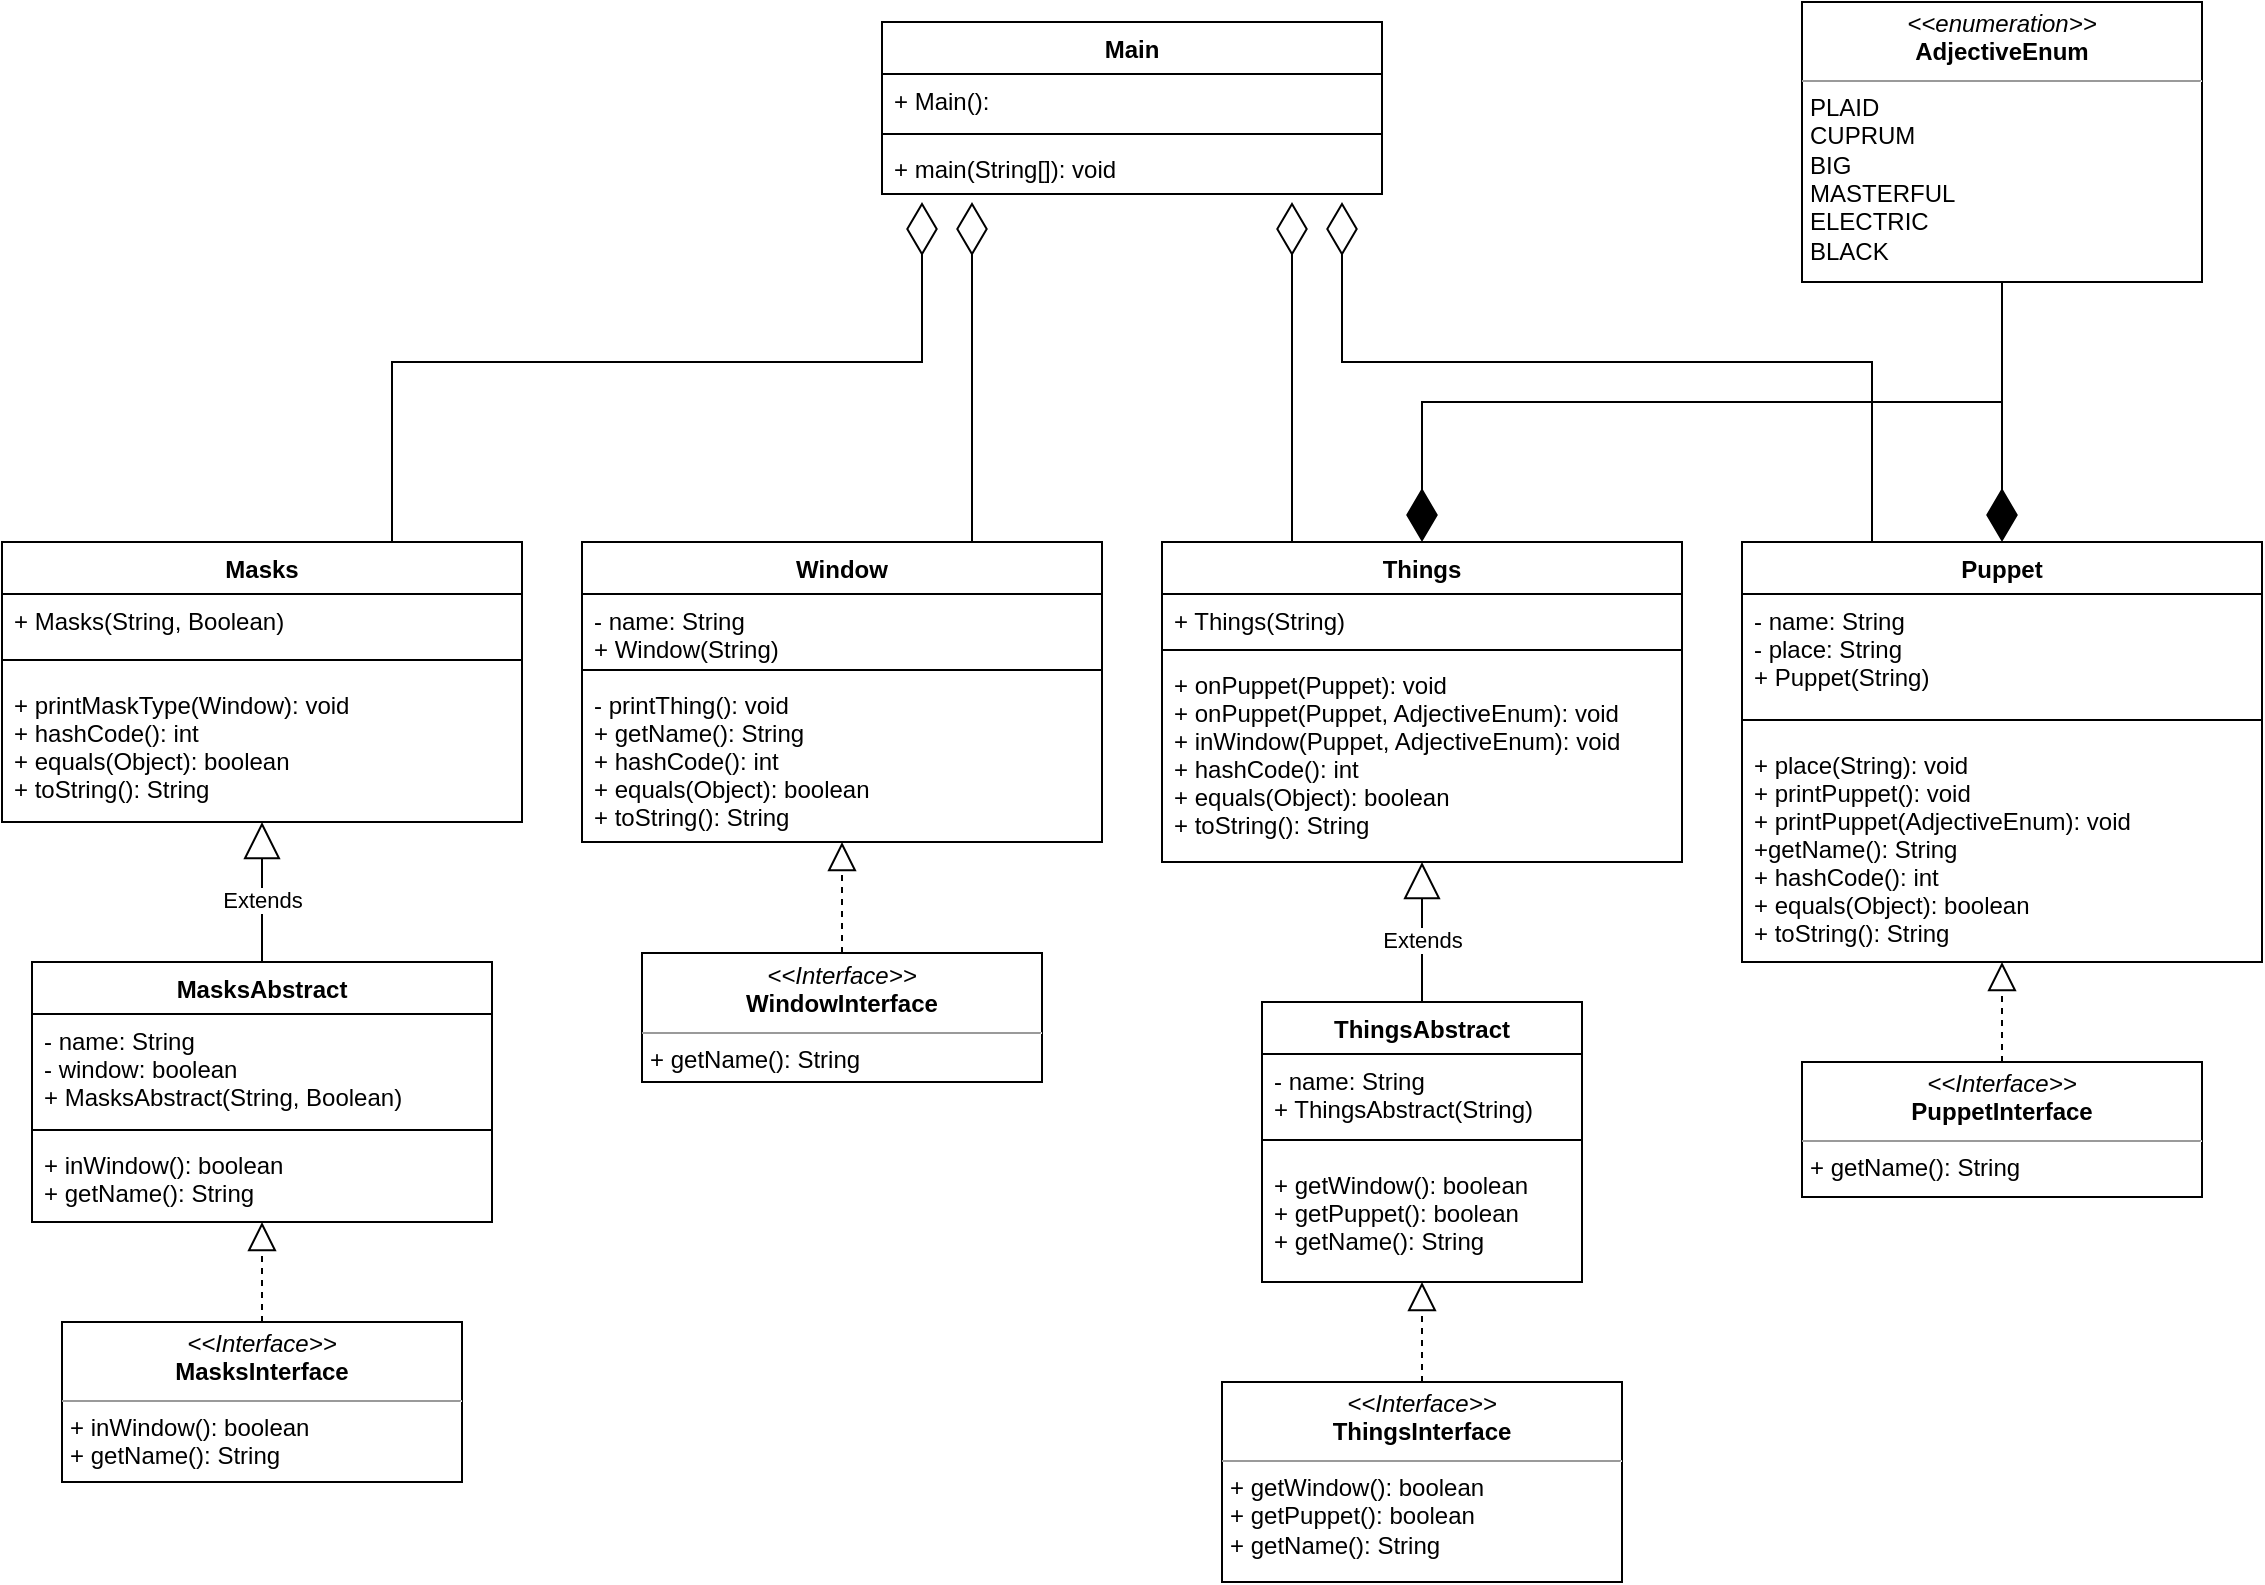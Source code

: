 <mxfile version="20.8.2" type="device"><diagram id="C5RBs43oDa-KdzZeNtuy" name="Page-1"><mxGraphModel dx="2087" dy="899" grid="1" gridSize="10" guides="1" tooltips="1" connect="1" arrows="1" fold="1" page="0" pageScale="1" pageWidth="827" pageHeight="1169" math="0" shadow="0"><root><mxCell id="WIyWlLk6GJQsqaUBKTNV-0"/><mxCell id="WIyWlLk6GJQsqaUBKTNV-1" parent="WIyWlLk6GJQsqaUBKTNV-0"/><mxCell id="7eDWHKWX1o3L4pZHcgo7-1" value="Things&#10;" style="swimlane;fontStyle=1;align=center;verticalAlign=top;childLayout=stackLayout;horizontal=1;startSize=26;horizontalStack=0;resizeParent=1;resizeParentMax=0;resizeLast=0;collapsible=1;marginBottom=0;" vertex="1" parent="WIyWlLk6GJQsqaUBKTNV-1"><mxGeometry x="470" y="530" width="260" height="160" as="geometry"><mxRectangle x="470" y="530" width="100" height="30" as="alternateBounds"/></mxGeometry></mxCell><mxCell id="7eDWHKWX1o3L4pZHcgo7-2" value="+ Things(String)" style="text;strokeColor=none;fillColor=none;align=left;verticalAlign=top;spacingLeft=4;spacingRight=4;overflow=hidden;rotatable=0;points=[[0,0.5],[1,0.5]];portConstraint=eastwest;" vertex="1" parent="7eDWHKWX1o3L4pZHcgo7-1"><mxGeometry y="26" width="260" height="24" as="geometry"/></mxCell><mxCell id="7eDWHKWX1o3L4pZHcgo7-3" value="" style="line;strokeWidth=1;fillColor=none;align=left;verticalAlign=middle;spacingTop=-1;spacingLeft=3;spacingRight=3;rotatable=0;labelPosition=right;points=[];portConstraint=eastwest;strokeColor=inherit;" vertex="1" parent="7eDWHKWX1o3L4pZHcgo7-1"><mxGeometry y="50" width="260" height="8" as="geometry"/></mxCell><mxCell id="7eDWHKWX1o3L4pZHcgo7-4" value="+ onPuppet(Puppet): void&#10;+ onPuppet(Puppet, AdjectiveEnum): void&#10;+ inWindow(Puppet, AdjectiveEnum): void&#10;+ hashCode(): int&#10;+ equals(Object): boolean&#10;+ toString(): String" style="text;strokeColor=none;fillColor=none;align=left;verticalAlign=top;spacingLeft=4;spacingRight=4;overflow=hidden;rotatable=0;points=[[0,0.5],[1,0.5]];portConstraint=eastwest;" vertex="1" parent="7eDWHKWX1o3L4pZHcgo7-1"><mxGeometry y="58" width="260" height="102" as="geometry"/></mxCell><mxCell id="7eDWHKWX1o3L4pZHcgo7-9" value="ThingsAbstract" style="swimlane;fontStyle=1;align=center;verticalAlign=top;childLayout=stackLayout;horizontal=1;startSize=26;horizontalStack=0;resizeParent=1;resizeParentMax=0;resizeLast=0;collapsible=1;marginBottom=0;" vertex="1" parent="WIyWlLk6GJQsqaUBKTNV-1"><mxGeometry x="520" y="760" width="160" height="140" as="geometry"/></mxCell><mxCell id="7eDWHKWX1o3L4pZHcgo7-10" value="- name: String&#10;+ ThingsAbstract(String)" style="text;strokeColor=none;fillColor=none;align=left;verticalAlign=top;spacingLeft=4;spacingRight=4;overflow=hidden;rotatable=0;points=[[0,0.5],[1,0.5]];portConstraint=eastwest;" vertex="1" parent="7eDWHKWX1o3L4pZHcgo7-9"><mxGeometry y="26" width="160" height="34" as="geometry"/></mxCell><mxCell id="7eDWHKWX1o3L4pZHcgo7-11" value="" style="line;strokeWidth=1;fillColor=none;align=left;verticalAlign=middle;spacingTop=-1;spacingLeft=3;spacingRight=3;rotatable=0;labelPosition=right;points=[];portConstraint=eastwest;strokeColor=inherit;" vertex="1" parent="7eDWHKWX1o3L4pZHcgo7-9"><mxGeometry y="60" width="160" height="18" as="geometry"/></mxCell><mxCell id="7eDWHKWX1o3L4pZHcgo7-12" value="+ getWindow(): boolean&#10;+ getPuppet(): boolean&#10;+ getName(): String" style="text;strokeColor=none;fillColor=none;align=left;verticalAlign=top;spacingLeft=4;spacingRight=4;overflow=hidden;rotatable=0;points=[[0,0.5],[1,0.5]];portConstraint=eastwest;" vertex="1" parent="7eDWHKWX1o3L4pZHcgo7-9"><mxGeometry y="78" width="160" height="62" as="geometry"/></mxCell><mxCell id="7eDWHKWX1o3L4pZHcgo7-13" value="&lt;p style=&quot;margin:0px;margin-top:4px;text-align:center;&quot;&gt;&lt;i&gt;&amp;lt;&amp;lt;Interface&amp;gt;&amp;gt;&lt;/i&gt;&lt;br&gt;&lt;b&gt;Things&lt;/b&gt;&lt;b style=&quot;background-color: initial;&quot;&gt;Interface&lt;/b&gt;&lt;/p&gt;&lt;hr size=&quot;1&quot;&gt;&lt;p style=&quot;margin:0px;margin-left:4px;&quot;&gt;&lt;/p&gt;&lt;p style=&quot;margin:0px;margin-left:4px;&quot;&gt;+ getWindow(): boolean&lt;/p&gt;&lt;p style=&quot;margin:0px;margin-left:4px;&quot;&gt;+ getPuppet(): boolean&lt;br&gt;&lt;/p&gt;&lt;p style=&quot;margin:0px;margin-left:4px;&quot;&gt;+ getName(): String&lt;/p&gt;" style="verticalAlign=top;align=left;overflow=fill;fontSize=12;fontFamily=Helvetica;html=1;" vertex="1" parent="WIyWlLk6GJQsqaUBKTNV-1"><mxGeometry x="500" y="950" width="200" height="100" as="geometry"/></mxCell><mxCell id="7eDWHKWX1o3L4pZHcgo7-15" value="" style="endArrow=block;dashed=1;endFill=0;endSize=12;html=1;rounded=0;" edge="1" parent="WIyWlLk6GJQsqaUBKTNV-1" source="7eDWHKWX1o3L4pZHcgo7-13" target="7eDWHKWX1o3L4pZHcgo7-12"><mxGeometry width="160" relative="1" as="geometry"><mxPoint x="830" y="920" as="sourcePoint"/><mxPoint x="490" y="815" as="targetPoint"/></mxGeometry></mxCell><mxCell id="7eDWHKWX1o3L4pZHcgo7-18" value="Window" style="swimlane;fontStyle=1;align=center;verticalAlign=top;childLayout=stackLayout;horizontal=1;startSize=26;horizontalStack=0;resizeParent=1;resizeParentMax=0;resizeLast=0;collapsible=1;marginBottom=0;" vertex="1" parent="WIyWlLk6GJQsqaUBKTNV-1"><mxGeometry x="180" y="530" width="260" height="150" as="geometry"><mxRectangle x="260" y="220" width="100" height="30" as="alternateBounds"/></mxGeometry></mxCell><mxCell id="7eDWHKWX1o3L4pZHcgo7-19" value="- name: String&#10;+ Window(String)" style="text;strokeColor=none;fillColor=none;align=left;verticalAlign=top;spacingLeft=4;spacingRight=4;overflow=hidden;rotatable=0;points=[[0,0.5],[1,0.5]];portConstraint=eastwest;" vertex="1" parent="7eDWHKWX1o3L4pZHcgo7-18"><mxGeometry y="26" width="260" height="34" as="geometry"/></mxCell><mxCell id="7eDWHKWX1o3L4pZHcgo7-20" value="" style="line;strokeWidth=1;fillColor=none;align=left;verticalAlign=middle;spacingTop=-1;spacingLeft=3;spacingRight=3;rotatable=0;labelPosition=right;points=[];portConstraint=eastwest;strokeColor=inherit;" vertex="1" parent="7eDWHKWX1o3L4pZHcgo7-18"><mxGeometry y="60" width="260" height="8" as="geometry"/></mxCell><mxCell id="7eDWHKWX1o3L4pZHcgo7-21" value="- printThing(): void&#10;+ getName(): String&#10;+ hashCode(): int&#10;+ equals(Object): boolean&#10;+ toString(): String&#10;" style="text;strokeColor=none;fillColor=none;align=left;verticalAlign=top;spacingLeft=4;spacingRight=4;overflow=hidden;rotatable=0;points=[[0,0.5],[1,0.5]];portConstraint=eastwest;" vertex="1" parent="7eDWHKWX1o3L4pZHcgo7-18"><mxGeometry y="68" width="260" height="82" as="geometry"/></mxCell><mxCell id="7eDWHKWX1o3L4pZHcgo7-22" value="&lt;p style=&quot;margin:0px;margin-top:4px;text-align:center;&quot;&gt;&lt;i&gt;&amp;lt;&amp;lt;Interface&amp;gt;&amp;gt;&lt;/i&gt;&lt;br&gt;&lt;b&gt;WindowInterface&lt;/b&gt;&lt;/p&gt;&lt;hr size=&quot;1&quot;&gt;&lt;p style=&quot;margin:0px;margin-left:4px;&quot;&gt;&lt;/p&gt;&lt;p style=&quot;margin:0px;margin-left:4px;&quot;&gt;+ getName(): String&lt;/p&gt;" style="verticalAlign=top;align=left;overflow=fill;fontSize=12;fontFamily=Helvetica;html=1;" vertex="1" parent="WIyWlLk6GJQsqaUBKTNV-1"><mxGeometry x="210" y="735.5" width="200" height="64.5" as="geometry"/></mxCell><mxCell id="7eDWHKWX1o3L4pZHcgo7-24" value="Puppet" style="swimlane;fontStyle=1;align=center;verticalAlign=top;childLayout=stackLayout;horizontal=1;startSize=26;horizontalStack=0;resizeParent=1;resizeParentMax=0;resizeLast=0;collapsible=1;marginBottom=0;" vertex="1" parent="WIyWlLk6GJQsqaUBKTNV-1"><mxGeometry x="760" y="530" width="260" height="210" as="geometry"><mxRectangle x="260" y="220" width="100" height="30" as="alternateBounds"/></mxGeometry></mxCell><mxCell id="7eDWHKWX1o3L4pZHcgo7-25" value="- name: String&#10;- place: String&#10;+ Puppet(String)" style="text;strokeColor=none;fillColor=none;align=left;verticalAlign=top;spacingLeft=4;spacingRight=4;overflow=hidden;rotatable=0;points=[[0,0.5],[1,0.5]];portConstraint=eastwest;" vertex="1" parent="7eDWHKWX1o3L4pZHcgo7-24"><mxGeometry y="26" width="260" height="54" as="geometry"/></mxCell><mxCell id="7eDWHKWX1o3L4pZHcgo7-26" value="" style="line;strokeWidth=1;fillColor=none;align=left;verticalAlign=middle;spacingTop=-1;spacingLeft=3;spacingRight=3;rotatable=0;labelPosition=right;points=[];portConstraint=eastwest;strokeColor=inherit;" vertex="1" parent="7eDWHKWX1o3L4pZHcgo7-24"><mxGeometry y="80" width="260" height="18" as="geometry"/></mxCell><mxCell id="7eDWHKWX1o3L4pZHcgo7-27" value="+ place(String): void&#10;+ printPuppet(): void&#10;+ printPuppet(AdjectiveEnum): void&#10;+getName(): String&#10;+ hashCode(): int&#10;+ equals(Object): boolean&#10;+ toString(): String" style="text;strokeColor=none;fillColor=none;align=left;verticalAlign=top;spacingLeft=4;spacingRight=4;overflow=hidden;rotatable=0;points=[[0,0.5],[1,0.5]];portConstraint=eastwest;" vertex="1" parent="7eDWHKWX1o3L4pZHcgo7-24"><mxGeometry y="98" width="260" height="112" as="geometry"/></mxCell><mxCell id="7eDWHKWX1o3L4pZHcgo7-28" value="Masks" style="swimlane;fontStyle=1;align=center;verticalAlign=top;childLayout=stackLayout;horizontal=1;startSize=26;horizontalStack=0;resizeParent=1;resizeParentMax=0;resizeLast=0;collapsible=1;marginBottom=0;" vertex="1" parent="WIyWlLk6GJQsqaUBKTNV-1"><mxGeometry x="-110" y="530" width="260" height="140" as="geometry"><mxRectangle x="260" y="220" width="100" height="30" as="alternateBounds"/></mxGeometry></mxCell><mxCell id="7eDWHKWX1o3L4pZHcgo7-29" value="+ Masks(String, Boolean)" style="text;strokeColor=none;fillColor=none;align=left;verticalAlign=top;spacingLeft=4;spacingRight=4;overflow=hidden;rotatable=0;points=[[0,0.5],[1,0.5]];portConstraint=eastwest;" vertex="1" parent="7eDWHKWX1o3L4pZHcgo7-28"><mxGeometry y="26" width="260" height="24" as="geometry"/></mxCell><mxCell id="7eDWHKWX1o3L4pZHcgo7-30" value="" style="line;strokeWidth=1;fillColor=none;align=left;verticalAlign=middle;spacingTop=-1;spacingLeft=3;spacingRight=3;rotatable=0;labelPosition=right;points=[];portConstraint=eastwest;strokeColor=inherit;" vertex="1" parent="7eDWHKWX1o3L4pZHcgo7-28"><mxGeometry y="50" width="260" height="18" as="geometry"/></mxCell><mxCell id="7eDWHKWX1o3L4pZHcgo7-31" value="+ printMaskType(Window): void&#10;+ hashCode(): int&#10;+ equals(Object): boolean&#10;+ toString(): String" style="text;strokeColor=none;fillColor=none;align=left;verticalAlign=top;spacingLeft=4;spacingRight=4;overflow=hidden;rotatable=0;points=[[0,0.5],[1,0.5]];portConstraint=eastwest;" vertex="1" parent="7eDWHKWX1o3L4pZHcgo7-28"><mxGeometry y="68" width="260" height="72" as="geometry"/></mxCell><mxCell id="7eDWHKWX1o3L4pZHcgo7-32" value="MasksAbstract" style="swimlane;fontStyle=1;align=center;verticalAlign=top;childLayout=stackLayout;horizontal=1;startSize=26;horizontalStack=0;resizeParent=1;resizeParentMax=0;resizeLast=0;collapsible=1;marginBottom=0;" vertex="1" parent="WIyWlLk6GJQsqaUBKTNV-1"><mxGeometry x="-95" y="740" width="230" height="130" as="geometry"/></mxCell><mxCell id="7eDWHKWX1o3L4pZHcgo7-33" value="- name: String&#10;- window: boolean&#10;+ MasksAbstract(String, Boolean)" style="text;strokeColor=none;fillColor=none;align=left;verticalAlign=top;spacingLeft=4;spacingRight=4;overflow=hidden;rotatable=0;points=[[0,0.5],[1,0.5]];portConstraint=eastwest;" vertex="1" parent="7eDWHKWX1o3L4pZHcgo7-32"><mxGeometry y="26" width="230" height="54" as="geometry"/></mxCell><mxCell id="7eDWHKWX1o3L4pZHcgo7-34" value="" style="line;strokeWidth=1;fillColor=none;align=left;verticalAlign=middle;spacingTop=-1;spacingLeft=3;spacingRight=3;rotatable=0;labelPosition=right;points=[];portConstraint=eastwest;strokeColor=inherit;" vertex="1" parent="7eDWHKWX1o3L4pZHcgo7-32"><mxGeometry y="80" width="230" height="8" as="geometry"/></mxCell><mxCell id="7eDWHKWX1o3L4pZHcgo7-35" value="+ inWindow(): boolean&#10;+ getName(): String" style="text;strokeColor=none;fillColor=none;align=left;verticalAlign=top;spacingLeft=4;spacingRight=4;overflow=hidden;rotatable=0;points=[[0,0.5],[1,0.5]];portConstraint=eastwest;" vertex="1" parent="7eDWHKWX1o3L4pZHcgo7-32"><mxGeometry y="88" width="230" height="42" as="geometry"/></mxCell><mxCell id="7eDWHKWX1o3L4pZHcgo7-36" value="&lt;p style=&quot;margin:0px;margin-top:4px;text-align:center;&quot;&gt;&lt;i&gt;&amp;lt;&amp;lt;Interface&amp;gt;&amp;gt;&lt;/i&gt;&lt;br&gt;&lt;b&gt;Masks&lt;/b&gt;&lt;b style=&quot;background-color: initial;&quot;&gt;Interface&lt;/b&gt;&lt;/p&gt;&lt;hr size=&quot;1&quot;&gt;&lt;p style=&quot;margin:0px;margin-left:4px;&quot;&gt;+ inWindow(): boolean&lt;/p&gt;&lt;p style=&quot;margin:0px;margin-left:4px;&quot;&gt;+ getName(): String&lt;br&gt;&lt;/p&gt;" style="verticalAlign=top;align=left;overflow=fill;fontSize=12;fontFamily=Helvetica;html=1;" vertex="1" parent="WIyWlLk6GJQsqaUBKTNV-1"><mxGeometry x="-80" y="920" width="200" height="80" as="geometry"/></mxCell><mxCell id="7eDWHKWX1o3L4pZHcgo7-37" value="Extends" style="endArrow=block;endSize=16;endFill=0;html=1;rounded=0;" edge="1" parent="WIyWlLk6GJQsqaUBKTNV-1" target="7eDWHKWX1o3L4pZHcgo7-31" source="7eDWHKWX1o3L4pZHcgo7-32"><mxGeometry x="-0.111" width="160" relative="1" as="geometry"><mxPoint x="60" y="750" as="sourcePoint"/><mxPoint x="-30" y="890" as="targetPoint"/><mxPoint as="offset"/></mxGeometry></mxCell><mxCell id="7eDWHKWX1o3L4pZHcgo7-14" value="Extends" style="endArrow=block;endSize=16;endFill=0;html=1;rounded=0;" edge="1" parent="WIyWlLk6GJQsqaUBKTNV-1" source="7eDWHKWX1o3L4pZHcgo7-9" target="7eDWHKWX1o3L4pZHcgo7-4"><mxGeometry x="-0.111" width="160" relative="1" as="geometry"><mxPoint x="390" y="910" as="sourcePoint"/><mxPoint x="550" y="910" as="targetPoint"/><mxPoint as="offset"/></mxGeometry></mxCell><mxCell id="7eDWHKWX1o3L4pZHcgo7-23" value="" style="endArrow=block;dashed=1;endFill=0;endSize=12;html=1;rounded=0;" edge="1" parent="WIyWlLk6GJQsqaUBKTNV-1" target="7eDWHKWX1o3L4pZHcgo7-21" source="7eDWHKWX1o3L4pZHcgo7-22"><mxGeometry width="160" relative="1" as="geometry"><mxPoint x="340" y="690" as="sourcePoint"/><mxPoint x="230" y="674" as="targetPoint"/></mxGeometry></mxCell><mxCell id="7eDWHKWX1o3L4pZHcgo7-38" value="" style="endArrow=block;dashed=1;endFill=0;endSize=12;html=1;rounded=0;" edge="1" parent="WIyWlLk6GJQsqaUBKTNV-1" source="7eDWHKWX1o3L4pZHcgo7-36" target="7eDWHKWX1o3L4pZHcgo7-35"><mxGeometry width="160" relative="1" as="geometry"><mxPoint x="-250" y="795" as="sourcePoint"/><mxPoint x="-90" y="795" as="targetPoint"/></mxGeometry></mxCell><mxCell id="7eDWHKWX1o3L4pZHcgo7-39" value="&lt;p style=&quot;margin:0px;margin-top:4px;text-align:center;&quot;&gt;&lt;i&gt;&amp;lt;&amp;lt;Interface&amp;gt;&amp;gt;&lt;/i&gt;&lt;br&gt;&lt;b&gt;PuppetInterface&lt;/b&gt;&lt;/p&gt;&lt;hr size=&quot;1&quot;&gt;&lt;p style=&quot;margin:0px;margin-left:4px;&quot;&gt;&lt;/p&gt;&lt;p style=&quot;margin:0px;margin-left:4px;&quot;&gt;+ getName(): String&lt;/p&gt;" style="verticalAlign=top;align=left;overflow=fill;fontSize=12;fontFamily=Helvetica;html=1;" vertex="1" parent="WIyWlLk6GJQsqaUBKTNV-1"><mxGeometry x="790" y="790" width="200" height="67.5" as="geometry"/></mxCell><mxCell id="7eDWHKWX1o3L4pZHcgo7-40" value="" style="endArrow=block;dashed=1;endFill=0;endSize=12;html=1;rounded=0;" edge="1" parent="WIyWlLk6GJQsqaUBKTNV-1" source="7eDWHKWX1o3L4pZHcgo7-39" target="7eDWHKWX1o3L4pZHcgo7-24"><mxGeometry width="160" relative="1" as="geometry"><mxPoint x="889.41" y="791" as="sourcePoint"/><mxPoint x="889.41" y="735.5" as="targetPoint"/></mxGeometry></mxCell><mxCell id="7eDWHKWX1o3L4pZHcgo7-44" value="&lt;p style=&quot;margin:0px;margin-top:4px;text-align:center;&quot;&gt;&lt;i&gt;&amp;lt;&amp;lt;enumeration&amp;gt;&amp;gt;&lt;/i&gt;&lt;br&gt;&lt;b&gt;AdjectiveEnum&lt;/b&gt;&lt;/p&gt;&lt;hr size=&quot;1&quot;&gt;&lt;p style=&quot;margin:0px;margin-left:4px;&quot;&gt;&lt;/p&gt;&lt;p style=&quot;margin:0px;margin-left:4px;&quot;&gt;PLAID&lt;br&gt;CUPRUM&lt;br&gt;BIG&lt;br&gt;MASTERFUL&lt;br&gt;ELECTRIC&lt;br&gt;BLACK&lt;/p&gt;" style="verticalAlign=top;align=left;overflow=fill;fontSize=12;fontFamily=Helvetica;html=1;" vertex="1" parent="WIyWlLk6GJQsqaUBKTNV-1"><mxGeometry x="790" y="260" width="200" height="140" as="geometry"/></mxCell><mxCell id="7eDWHKWX1o3L4pZHcgo7-46" value="" style="endArrow=diamondThin;endFill=1;endSize=24;html=1;rounded=0;sketch=0;" edge="1" parent="WIyWlLk6GJQsqaUBKTNV-1" source="7eDWHKWX1o3L4pZHcgo7-44" target="7eDWHKWX1o3L4pZHcgo7-24"><mxGeometry width="160" relative="1" as="geometry"><mxPoint x="760" y="460" as="sourcePoint"/><mxPoint x="920" y="460" as="targetPoint"/></mxGeometry></mxCell><mxCell id="7eDWHKWX1o3L4pZHcgo7-47" value="" style="endArrow=diamondThin;endFill=1;endSize=24;html=1;rounded=0;sketch=0;" edge="1" parent="WIyWlLk6GJQsqaUBKTNV-1" source="7eDWHKWX1o3L4pZHcgo7-44" target="7eDWHKWX1o3L4pZHcgo7-1"><mxGeometry width="160" relative="1" as="geometry"><mxPoint x="830" y="400.0" as="sourcePoint"/><mxPoint x="830" y="530.0" as="targetPoint"/><Array as="points"><mxPoint x="890" y="460"/><mxPoint x="600" y="460"/></Array></mxGeometry></mxCell><mxCell id="7eDWHKWX1o3L4pZHcgo7-48" value="Main" style="swimlane;fontStyle=1;align=center;verticalAlign=top;childLayout=stackLayout;horizontal=1;startSize=26;horizontalStack=0;resizeParent=1;resizeParentMax=0;resizeLast=0;collapsible=1;marginBottom=0;" vertex="1" parent="WIyWlLk6GJQsqaUBKTNV-1"><mxGeometry x="330" y="270" width="250" height="86" as="geometry"/></mxCell><mxCell id="7eDWHKWX1o3L4pZHcgo7-49" value="+ Main():" style="text;strokeColor=none;fillColor=none;align=left;verticalAlign=top;spacingLeft=4;spacingRight=4;overflow=hidden;rotatable=0;points=[[0,0.5],[1,0.5]];portConstraint=eastwest;" vertex="1" parent="7eDWHKWX1o3L4pZHcgo7-48"><mxGeometry y="26" width="250" height="26" as="geometry"/></mxCell><mxCell id="7eDWHKWX1o3L4pZHcgo7-50" value="" style="line;strokeWidth=1;fillColor=none;align=left;verticalAlign=middle;spacingTop=-1;spacingLeft=3;spacingRight=3;rotatable=0;labelPosition=right;points=[];portConstraint=eastwest;strokeColor=inherit;" vertex="1" parent="7eDWHKWX1o3L4pZHcgo7-48"><mxGeometry y="52" width="250" height="8" as="geometry"/></mxCell><mxCell id="7eDWHKWX1o3L4pZHcgo7-51" value="+ main(String[]): void" style="text;strokeColor=none;fillColor=none;align=left;verticalAlign=top;spacingLeft=4;spacingRight=4;overflow=hidden;rotatable=0;points=[[0,0.5],[1,0.5]];portConstraint=eastwest;" vertex="1" parent="7eDWHKWX1o3L4pZHcgo7-48"><mxGeometry y="60" width="250" height="26" as="geometry"/></mxCell><mxCell id="7eDWHKWX1o3L4pZHcgo7-52" value="" style="endArrow=diamondThin;endFill=0;endSize=24;html=1;rounded=0;sketch=0;exitX=0.25;exitY=0;exitDx=0;exitDy=0;" edge="1" parent="WIyWlLk6GJQsqaUBKTNV-1" source="7eDWHKWX1o3L4pZHcgo7-24"><mxGeometry width="160" relative="1" as="geometry"><mxPoint x="590" y="580" as="sourcePoint"/><mxPoint x="560" y="360" as="targetPoint"/><Array as="points"><mxPoint x="825" y="440"/><mxPoint x="560" y="440"/></Array></mxGeometry></mxCell><mxCell id="7eDWHKWX1o3L4pZHcgo7-54" value="" style="endArrow=diamondThin;endFill=0;endSize=24;html=1;rounded=0;sketch=0;exitX=0.75;exitY=0;exitDx=0;exitDy=0;" edge="1" parent="WIyWlLk6GJQsqaUBKTNV-1" source="7eDWHKWX1o3L4pZHcgo7-18"><mxGeometry width="160" relative="1" as="geometry"><mxPoint x="172.83" y="474" as="sourcePoint"/><mxPoint x="375" y="360" as="targetPoint"/></mxGeometry></mxCell><mxCell id="7eDWHKWX1o3L4pZHcgo7-55" value="" style="endArrow=diamondThin;endFill=0;endSize=24;html=1;rounded=0;sketch=0;exitX=0.75;exitY=0;exitDx=0;exitDy=0;" edge="1" parent="WIyWlLk6GJQsqaUBKTNV-1" source="7eDWHKWX1o3L4pZHcgo7-28"><mxGeometry width="160" relative="1" as="geometry"><mxPoint x="30.002" y="494" as="sourcePoint"/><mxPoint x="350" y="360" as="targetPoint"/><Array as="points"><mxPoint x="85" y="440"/><mxPoint x="350" y="440"/></Array></mxGeometry></mxCell><mxCell id="7eDWHKWX1o3L4pZHcgo7-56" value="" style="endArrow=diamondThin;endFill=0;endSize=24;html=1;rounded=0;sketch=0;exitX=0.25;exitY=0;exitDx=0;exitDy=0;" edge="1" parent="WIyWlLk6GJQsqaUBKTNV-1" source="7eDWHKWX1o3L4pZHcgo7-1"><mxGeometry width="160" relative="1" as="geometry"><mxPoint x="480" y="520" as="sourcePoint"/><mxPoint x="535" y="360" as="targetPoint"/></mxGeometry></mxCell></root></mxGraphModel></diagram></mxfile>